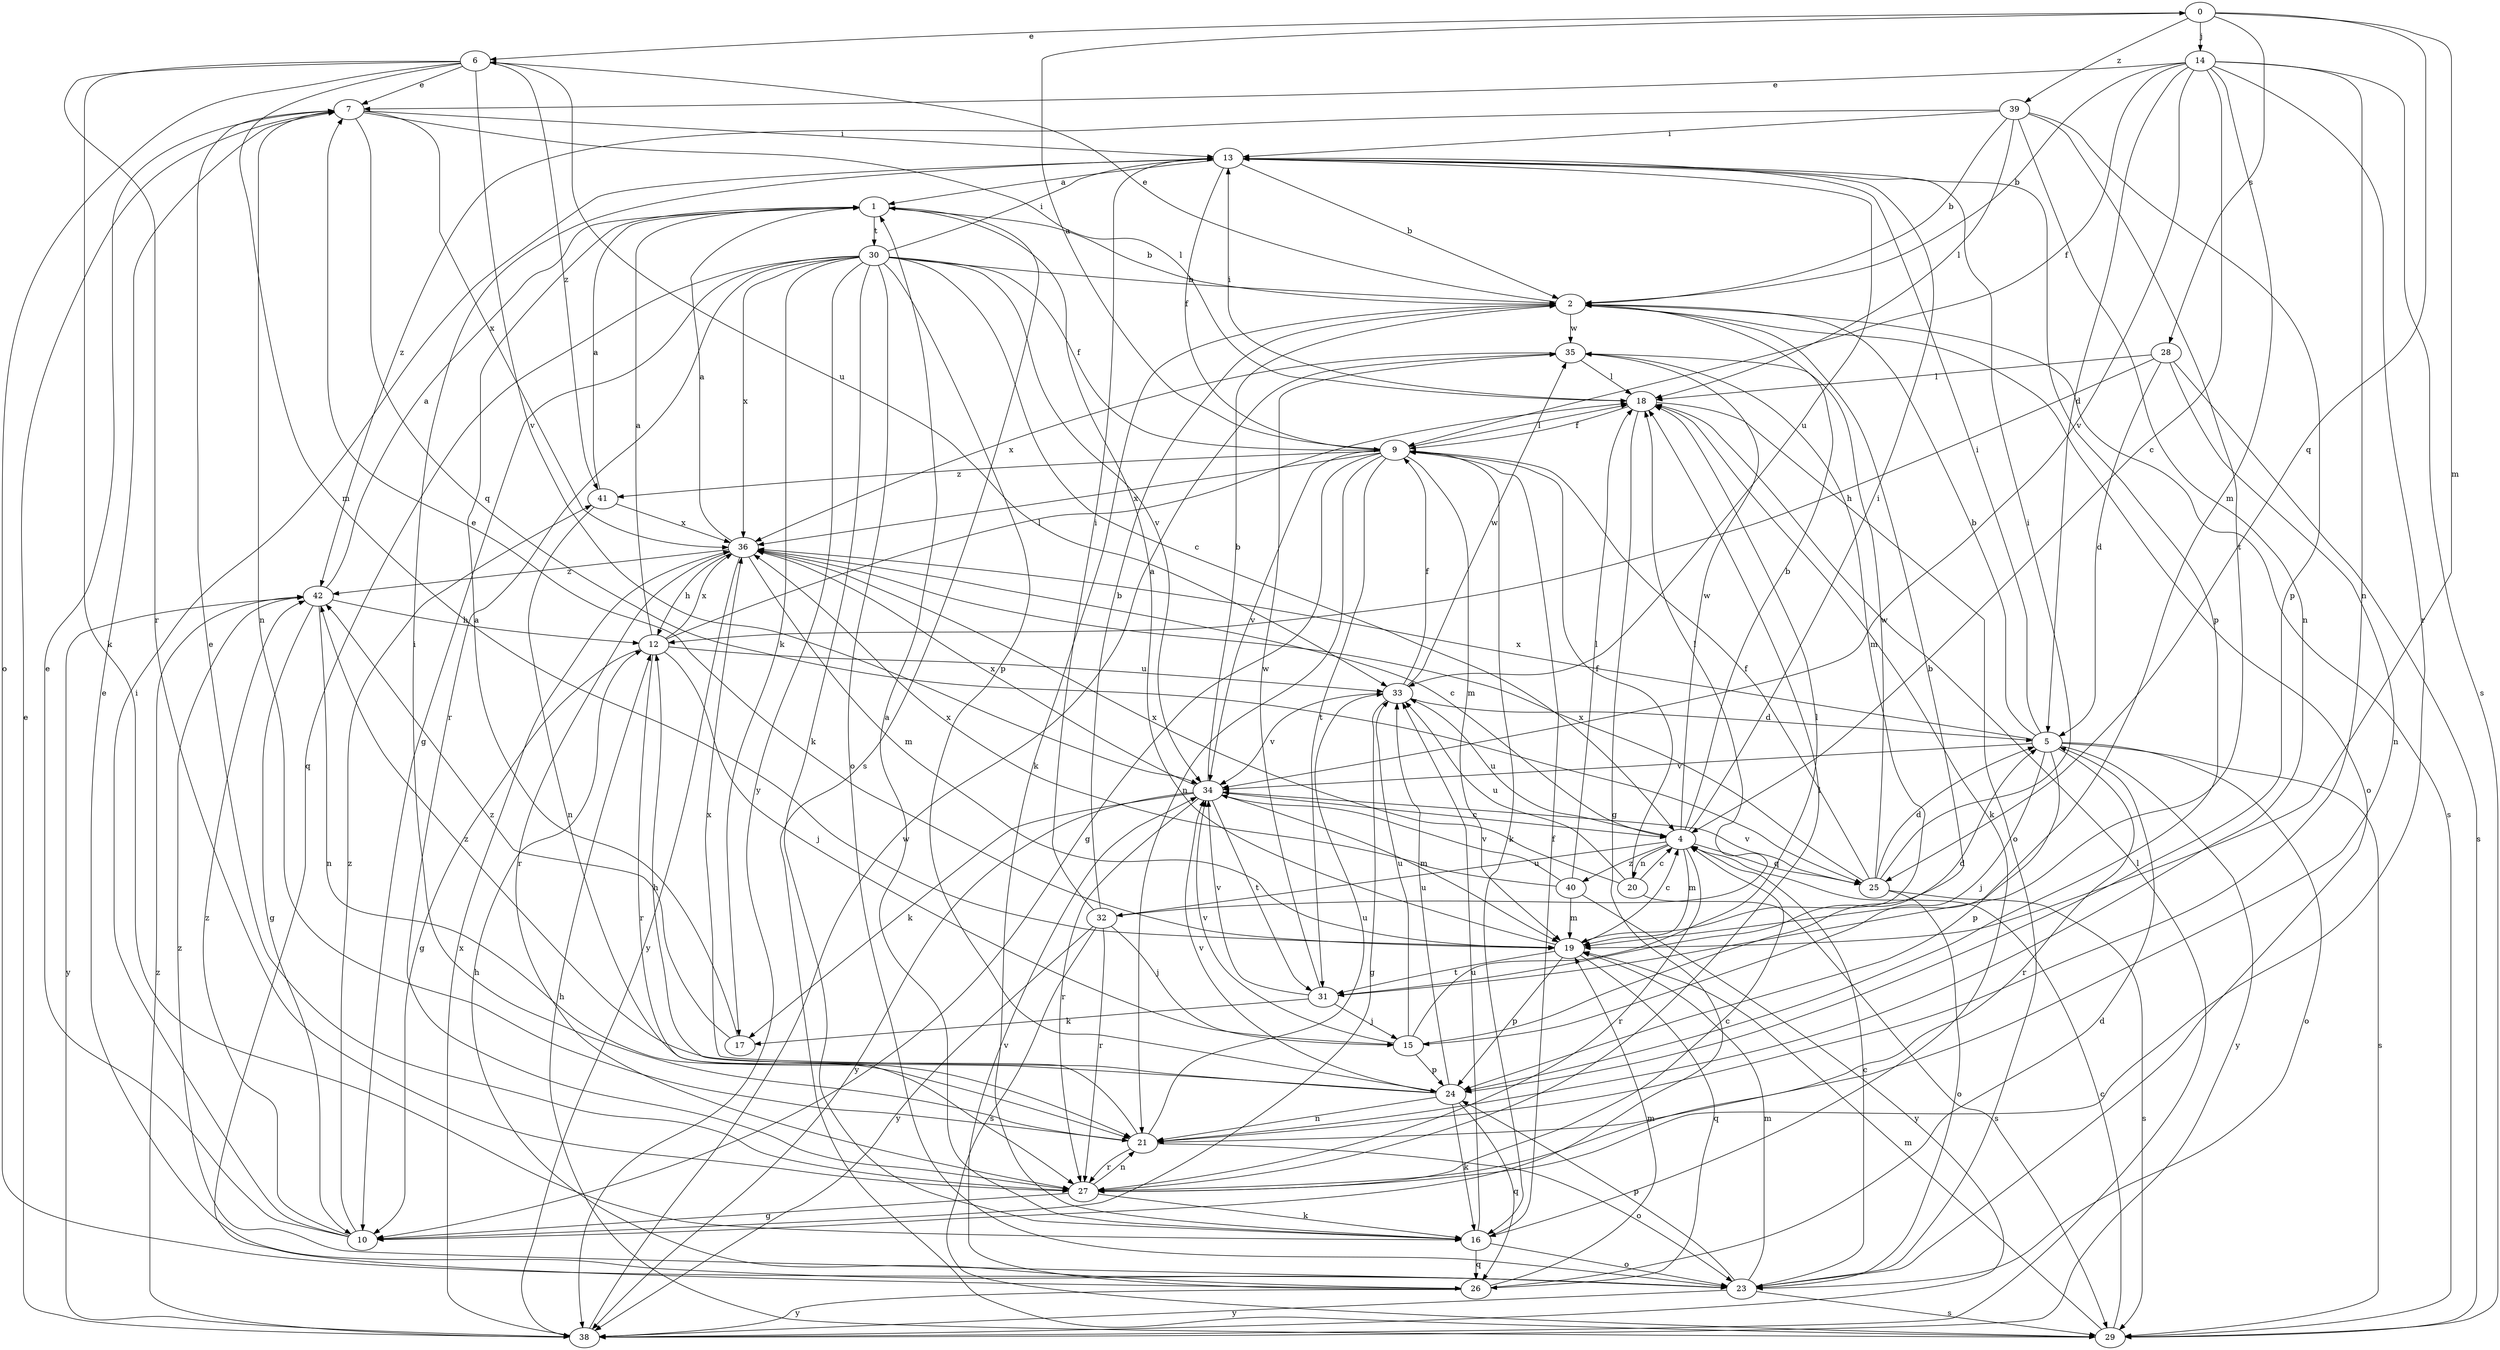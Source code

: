 strict digraph  {
0;
1;
2;
4;
5;
6;
7;
9;
10;
12;
13;
14;
15;
16;
17;
18;
19;
20;
21;
23;
24;
25;
26;
27;
28;
29;
30;
31;
32;
33;
34;
35;
36;
38;
39;
40;
41;
42;
0 -> 6  [label=e];
0 -> 14  [label=j];
0 -> 19  [label=m];
0 -> 25  [label=q];
0 -> 28  [label=s];
0 -> 39  [label=z];
1 -> 2  [label=b];
1 -> 29  [label=s];
1 -> 30  [label=t];
2 -> 6  [label=e];
2 -> 16  [label=k];
2 -> 23  [label=o];
2 -> 29  [label=s];
2 -> 35  [label=w];
4 -> 2  [label=b];
4 -> 13  [label=i];
4 -> 19  [label=m];
4 -> 20  [label=n];
4 -> 25  [label=q];
4 -> 27  [label=r];
4 -> 32  [label=u];
4 -> 33  [label=u];
4 -> 35  [label=w];
4 -> 40  [label=z];
5 -> 2  [label=b];
5 -> 13  [label=i];
5 -> 15  [label=j];
5 -> 23  [label=o];
5 -> 24  [label=p];
5 -> 27  [label=r];
5 -> 29  [label=s];
5 -> 34  [label=v];
5 -> 36  [label=x];
5 -> 38  [label=y];
6 -> 7  [label=e];
6 -> 16  [label=k];
6 -> 19  [label=m];
6 -> 23  [label=o];
6 -> 27  [label=r];
6 -> 33  [label=u];
6 -> 34  [label=v];
6 -> 41  [label=z];
7 -> 13  [label=i];
7 -> 18  [label=l];
7 -> 21  [label=n];
7 -> 25  [label=q];
7 -> 36  [label=x];
9 -> 0  [label=a];
9 -> 10  [label=g];
9 -> 16  [label=k];
9 -> 18  [label=l];
9 -> 19  [label=m];
9 -> 21  [label=n];
9 -> 31  [label=t];
9 -> 34  [label=v];
9 -> 36  [label=x];
9 -> 41  [label=z];
10 -> 7  [label=e];
10 -> 13  [label=i];
10 -> 41  [label=z];
10 -> 42  [label=z];
12 -> 1  [label=a];
12 -> 10  [label=g];
12 -> 15  [label=j];
12 -> 18  [label=l];
12 -> 27  [label=r];
12 -> 33  [label=u];
12 -> 36  [label=x];
13 -> 1  [label=a];
13 -> 2  [label=b];
13 -> 9  [label=f];
13 -> 24  [label=p];
13 -> 33  [label=u];
14 -> 2  [label=b];
14 -> 4  [label=c];
14 -> 5  [label=d];
14 -> 7  [label=e];
14 -> 9  [label=f];
14 -> 19  [label=m];
14 -> 21  [label=n];
14 -> 27  [label=r];
14 -> 29  [label=s];
14 -> 34  [label=v];
15 -> 2  [label=b];
15 -> 18  [label=l];
15 -> 24  [label=p];
15 -> 33  [label=u];
15 -> 34  [label=v];
16 -> 1  [label=a];
16 -> 9  [label=f];
16 -> 23  [label=o];
16 -> 26  [label=q];
16 -> 33  [label=u];
17 -> 1  [label=a];
17 -> 42  [label=z];
18 -> 9  [label=f];
18 -> 10  [label=g];
18 -> 13  [label=i];
18 -> 16  [label=k];
18 -> 23  [label=o];
19 -> 1  [label=a];
19 -> 4  [label=c];
19 -> 7  [label=e];
19 -> 24  [label=p];
19 -> 26  [label=q];
19 -> 31  [label=t];
20 -> 4  [label=c];
20 -> 9  [label=f];
20 -> 29  [label=s];
20 -> 33  [label=u];
20 -> 36  [label=x];
21 -> 12  [label=h];
21 -> 13  [label=i];
21 -> 23  [label=o];
21 -> 27  [label=r];
21 -> 33  [label=u];
23 -> 4  [label=c];
23 -> 7  [label=e];
23 -> 19  [label=m];
23 -> 24  [label=p];
23 -> 29  [label=s];
23 -> 38  [label=y];
23 -> 42  [label=z];
24 -> 16  [label=k];
24 -> 21  [label=n];
24 -> 26  [label=q];
24 -> 33  [label=u];
24 -> 34  [label=v];
24 -> 36  [label=x];
24 -> 42  [label=z];
25 -> 5  [label=d];
25 -> 9  [label=f];
25 -> 13  [label=i];
25 -> 23  [label=o];
25 -> 29  [label=s];
25 -> 34  [label=v];
25 -> 35  [label=w];
25 -> 36  [label=x];
26 -> 5  [label=d];
26 -> 12  [label=h];
26 -> 19  [label=m];
26 -> 34  [label=v];
26 -> 38  [label=y];
27 -> 4  [label=c];
27 -> 7  [label=e];
27 -> 10  [label=g];
27 -> 16  [label=k];
27 -> 18  [label=l];
27 -> 21  [label=n];
28 -> 5  [label=d];
28 -> 12  [label=h];
28 -> 18  [label=l];
28 -> 21  [label=n];
28 -> 29  [label=s];
29 -> 4  [label=c];
29 -> 12  [label=h];
29 -> 19  [label=m];
30 -> 2  [label=b];
30 -> 4  [label=c];
30 -> 9  [label=f];
30 -> 10  [label=g];
30 -> 13  [label=i];
30 -> 16  [label=k];
30 -> 17  [label=k];
30 -> 23  [label=o];
30 -> 24  [label=p];
30 -> 26  [label=q];
30 -> 27  [label=r];
30 -> 34  [label=v];
30 -> 36  [label=x];
30 -> 38  [label=y];
31 -> 5  [label=d];
31 -> 15  [label=j];
31 -> 17  [label=k];
31 -> 34  [label=v];
31 -> 35  [label=w];
32 -> 2  [label=b];
32 -> 13  [label=i];
32 -> 15  [label=j];
32 -> 18  [label=l];
32 -> 27  [label=r];
32 -> 29  [label=s];
32 -> 38  [label=y];
33 -> 5  [label=d];
33 -> 9  [label=f];
33 -> 10  [label=g];
33 -> 34  [label=v];
33 -> 35  [label=w];
34 -> 2  [label=b];
34 -> 4  [label=c];
34 -> 17  [label=k];
34 -> 19  [label=m];
34 -> 27  [label=r];
34 -> 31  [label=t];
34 -> 36  [label=x];
34 -> 38  [label=y];
35 -> 18  [label=l];
35 -> 19  [label=m];
35 -> 36  [label=x];
36 -> 1  [label=a];
36 -> 4  [label=c];
36 -> 12  [label=h];
36 -> 19  [label=m];
36 -> 27  [label=r];
36 -> 38  [label=y];
36 -> 42  [label=z];
38 -> 7  [label=e];
38 -> 18  [label=l];
38 -> 35  [label=w];
38 -> 36  [label=x];
38 -> 42  [label=z];
39 -> 2  [label=b];
39 -> 13  [label=i];
39 -> 18  [label=l];
39 -> 21  [label=n];
39 -> 24  [label=p];
39 -> 31  [label=t];
39 -> 42  [label=z];
40 -> 18  [label=l];
40 -> 19  [label=m];
40 -> 34  [label=v];
40 -> 36  [label=x];
40 -> 38  [label=y];
41 -> 1  [label=a];
41 -> 21  [label=n];
41 -> 36  [label=x];
42 -> 1  [label=a];
42 -> 10  [label=g];
42 -> 12  [label=h];
42 -> 21  [label=n];
42 -> 38  [label=y];
}

